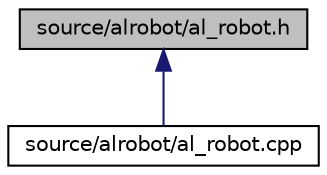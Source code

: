 digraph "source/alrobot/al_robot.h"
{
  edge [fontname="Helvetica",fontsize="10",labelfontname="Helvetica",labelfontsize="10"];
  node [fontname="Helvetica",fontsize="10",shape=record];
  Node11 [label="source/alrobot/al_robot.h",height=0.2,width=0.4,color="black", fillcolor="grey75", style="filled", fontcolor="black"];
  Node11 -> Node12 [dir="back",color="midnightblue",fontsize="10",style="solid",fontname="Helvetica"];
  Node12 [label="source/alrobot/al_robot.cpp",height=0.2,width=0.4,color="black", fillcolor="white", style="filled",URL="$al__robot_8cpp.html"];
}
